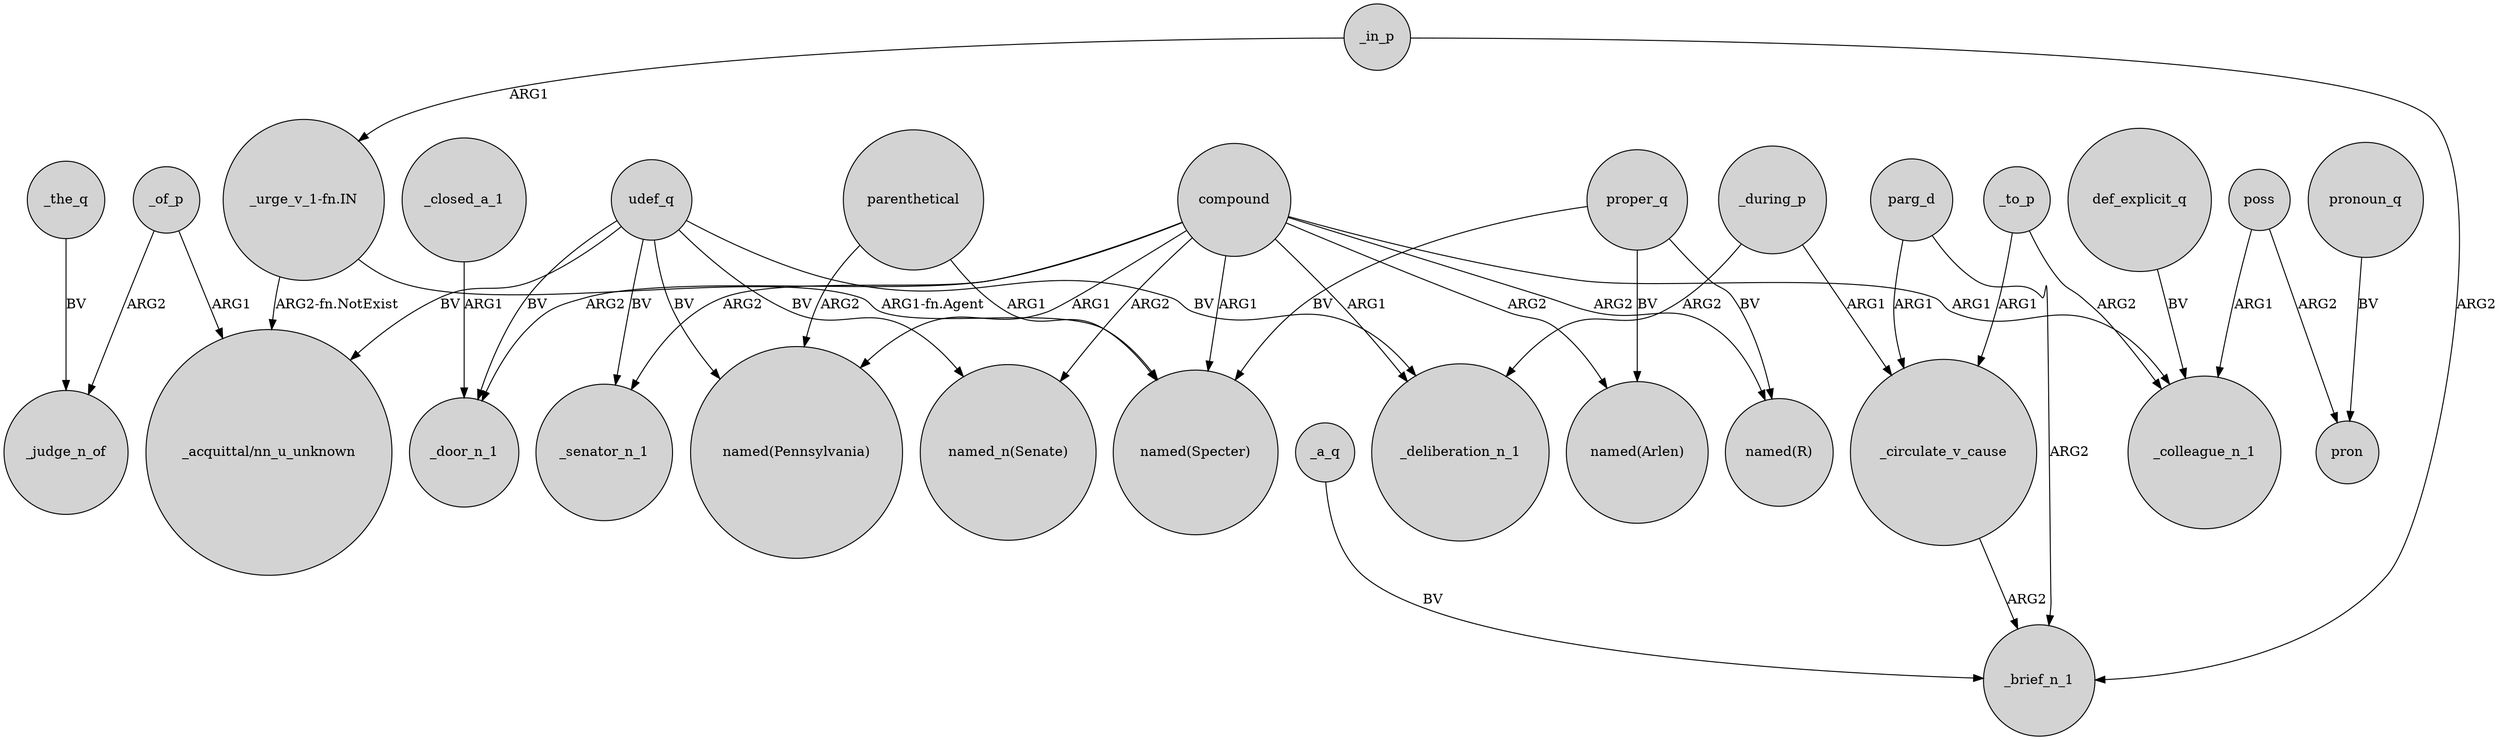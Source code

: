 digraph {
	node [shape=circle style=filled]
	"_urge_v_1-fn.IN" -> "named(Specter)" [label="ARG1-fn.Agent"]
	udef_q -> _door_n_1 [label=BV]
	_during_p -> _circulate_v_cause [label=ARG1]
	udef_q -> _senator_n_1 [label=BV]
	_closed_a_1 -> _door_n_1 [label=ARG1]
	poss -> pron [label=ARG2]
	compound -> "named(R)" [label=ARG2]
	compound -> _colleague_n_1 [label=ARG1]
	parg_d -> _brief_n_1 [label=ARG2]
	_of_p -> _judge_n_of [label=ARG2]
	compound -> "named(Specter)" [label=ARG1]
	parenthetical -> "named(Specter)" [label=ARG1]
	_in_p -> _brief_n_1 [label=ARG2]
	poss -> _colleague_n_1 [label=ARG1]
	udef_q -> _deliberation_n_1 [label=BV]
	compound -> _deliberation_n_1 [label=ARG1]
	proper_q -> "named(Specter)" [label=BV]
	_of_p -> "_acquittal/nn_u_unknown" [label=ARG1]
	pronoun_q -> pron [label=BV]
	udef_q -> "_acquittal/nn_u_unknown" [label=BV]
	_a_q -> _brief_n_1 [label=BV]
	compound -> "named(Arlen)" [label=ARG2]
	"_urge_v_1-fn.IN" -> "_acquittal/nn_u_unknown" [label="ARG2-fn.NotExist"]
	compound -> "named_n(Senate)" [label=ARG2]
	compound -> _senator_n_1 [label=ARG2]
	udef_q -> "named(Pennsylvania)" [label=BV]
	_to_p -> _circulate_v_cause [label=ARG1]
	parg_d -> _circulate_v_cause [label=ARG1]
	_to_p -> _colleague_n_1 [label=ARG2]
	udef_q -> "named_n(Senate)" [label=BV]
	compound -> _door_n_1 [label=ARG2]
	_circulate_v_cause -> _brief_n_1 [label=ARG2]
	proper_q -> "named(R)" [label=BV]
	_during_p -> _deliberation_n_1 [label=ARG2]
	compound -> "named(Pennsylvania)" [label=ARG1]
	_the_q -> _judge_n_of [label=BV]
	_in_p -> "_urge_v_1-fn.IN" [label=ARG1]
	parenthetical -> "named(Pennsylvania)" [label=ARG2]
	def_explicit_q -> _colleague_n_1 [label=BV]
	proper_q -> "named(Arlen)" [label=BV]
}
